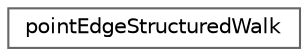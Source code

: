 digraph "Graphical Class Hierarchy"
{
 // LATEX_PDF_SIZE
  bgcolor="transparent";
  edge [fontname=Helvetica,fontsize=10,labelfontname=Helvetica,labelfontsize=10];
  node [fontname=Helvetica,fontsize=10,shape=box,height=0.2,width=0.4];
  rankdir="LR";
  Node0 [id="Node000000",label="pointEdgeStructuredWalk",height=0.2,width=0.4,color="grey40", fillcolor="white", style="filled",URL="$classFoam_1_1pointEdgeStructuredWalk.html",tooltip="Determines length of string of edges walked to point."];
}
